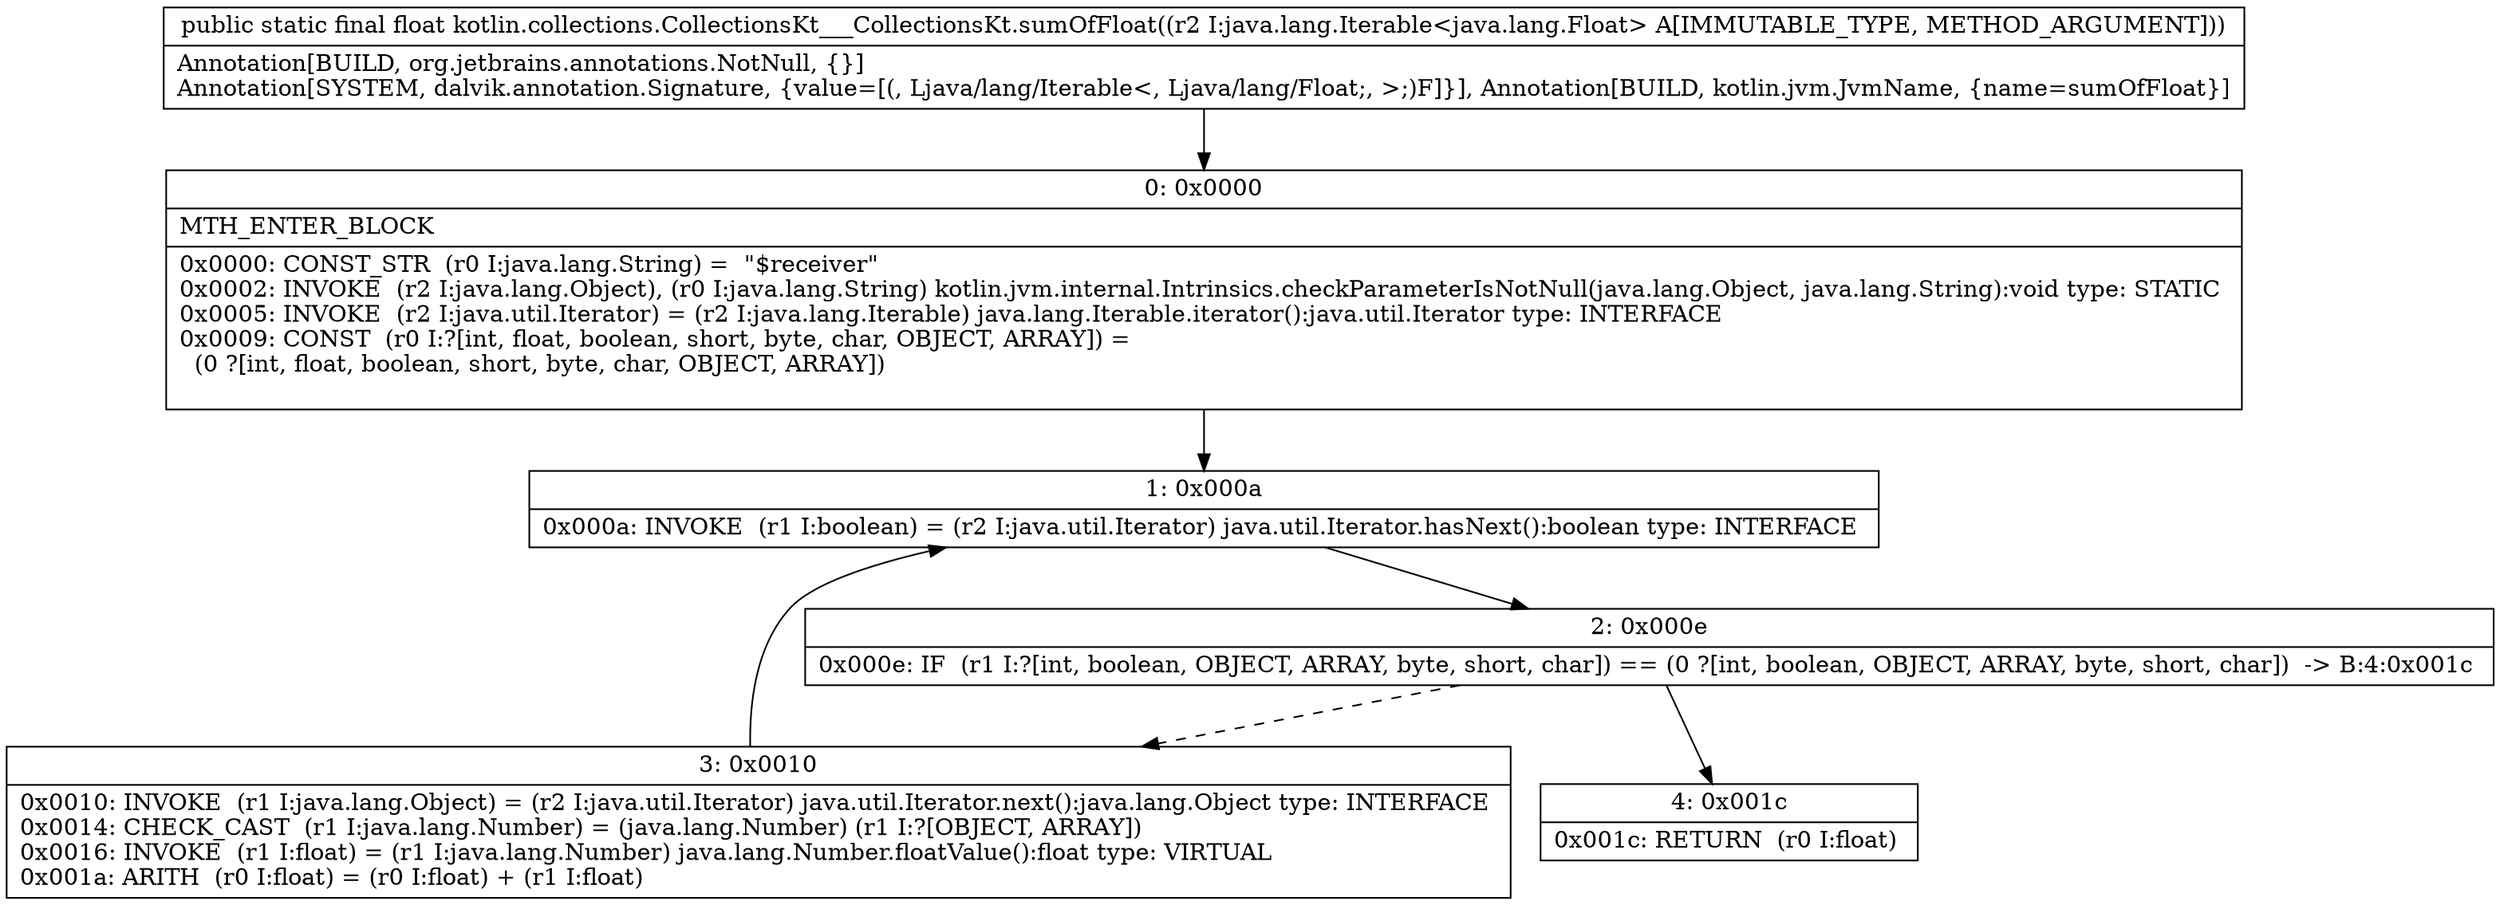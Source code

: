 digraph "CFG forkotlin.collections.CollectionsKt___CollectionsKt.sumOfFloat(Ljava\/lang\/Iterable;)F" {
Node_0 [shape=record,label="{0\:\ 0x0000|MTH_ENTER_BLOCK\l|0x0000: CONST_STR  (r0 I:java.lang.String) =  \"$receiver\" \l0x0002: INVOKE  (r2 I:java.lang.Object), (r0 I:java.lang.String) kotlin.jvm.internal.Intrinsics.checkParameterIsNotNull(java.lang.Object, java.lang.String):void type: STATIC \l0x0005: INVOKE  (r2 I:java.util.Iterator) = (r2 I:java.lang.Iterable) java.lang.Iterable.iterator():java.util.Iterator type: INTERFACE \l0x0009: CONST  (r0 I:?[int, float, boolean, short, byte, char, OBJECT, ARRAY]) = \l  (0 ?[int, float, boolean, short, byte, char, OBJECT, ARRAY])\l \l}"];
Node_1 [shape=record,label="{1\:\ 0x000a|0x000a: INVOKE  (r1 I:boolean) = (r2 I:java.util.Iterator) java.util.Iterator.hasNext():boolean type: INTERFACE \l}"];
Node_2 [shape=record,label="{2\:\ 0x000e|0x000e: IF  (r1 I:?[int, boolean, OBJECT, ARRAY, byte, short, char]) == (0 ?[int, boolean, OBJECT, ARRAY, byte, short, char])  \-\> B:4:0x001c \l}"];
Node_3 [shape=record,label="{3\:\ 0x0010|0x0010: INVOKE  (r1 I:java.lang.Object) = (r2 I:java.util.Iterator) java.util.Iterator.next():java.lang.Object type: INTERFACE \l0x0014: CHECK_CAST  (r1 I:java.lang.Number) = (java.lang.Number) (r1 I:?[OBJECT, ARRAY]) \l0x0016: INVOKE  (r1 I:float) = (r1 I:java.lang.Number) java.lang.Number.floatValue():float type: VIRTUAL \l0x001a: ARITH  (r0 I:float) = (r0 I:float) + (r1 I:float) \l}"];
Node_4 [shape=record,label="{4\:\ 0x001c|0x001c: RETURN  (r0 I:float) \l}"];
MethodNode[shape=record,label="{public static final float kotlin.collections.CollectionsKt___CollectionsKt.sumOfFloat((r2 I:java.lang.Iterable\<java.lang.Float\> A[IMMUTABLE_TYPE, METHOD_ARGUMENT]))  | Annotation[BUILD, org.jetbrains.annotations.NotNull, \{\}]\lAnnotation[SYSTEM, dalvik.annotation.Signature, \{value=[(, Ljava\/lang\/Iterable\<, Ljava\/lang\/Float;, \>;)F]\}], Annotation[BUILD, kotlin.jvm.JvmName, \{name=sumOfFloat\}]\l}"];
MethodNode -> Node_0;
Node_0 -> Node_1;
Node_1 -> Node_2;
Node_2 -> Node_3[style=dashed];
Node_2 -> Node_4;
Node_3 -> Node_1;
}


